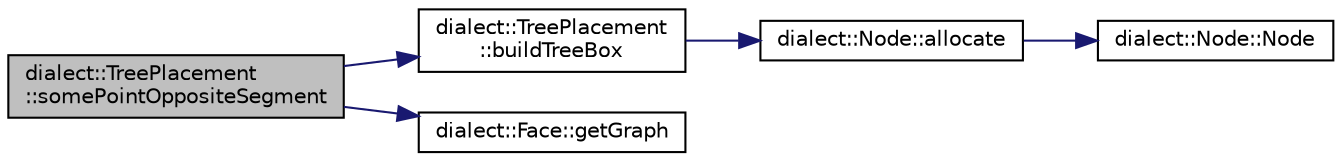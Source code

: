 digraph "dialect::TreePlacement::somePointOppositeSegment"
{
  edge [fontname="Helvetica",fontsize="10",labelfontname="Helvetica",labelfontsize="10"];
  node [fontname="Helvetica",fontsize="10",shape=record];
  rankdir="LR";
  Node27 [label="dialect::TreePlacement\l::somePointOppositeSegment",height=0.2,width=0.4,color="black", fillcolor="grey75", style="filled", fontcolor="black"];
  Node27 -> Node28 [color="midnightblue",fontsize="10",style="solid",fontname="Helvetica"];
  Node28 [label="dialect::TreePlacement\l::buildTreeBox",height=0.2,width=0.4,color="black", fillcolor="white", style="filled",URL="$classdialect_1_1TreePlacement.html#a143f5d457c7175d01c889abd83ff38e6",tooltip="Determine the size of the tree minus the root node, and the position relative to the root node..."];
  Node28 -> Node29 [color="midnightblue",fontsize="10",style="solid",fontname="Helvetica"];
  Node29 [label="dialect::Node::allocate",height=0.2,width=0.4,color="black", fillcolor="white", style="filled",URL="$classdialect_1_1Node.html#a933bc8b61c4b40f58c4ebddf1f208a30",tooltip="Factory function, to get a shared pointer to a Node allocated on the heap. We make the constructors p..."];
  Node29 -> Node30 [color="midnightblue",fontsize="10",style="solid",fontname="Helvetica"];
  Node30 [label="dialect::Node::Node",height=0.2,width=0.4,color="black", fillcolor="white", style="filled",URL="$classdialect_1_1Node.html#ad8f6657c4b7c7002a414fb9b1c2744f8",tooltip="Default constructor. "];
  Node27 -> Node31 [color="midnightblue",fontsize="10",style="solid",fontname="Helvetica"];
  Node31 [label="dialect::Face::getGraph",height=0.2,width=0.4,color="black", fillcolor="white", style="filled",URL="$classdialect_1_1Face.html#a6c5504ec8695d1deb441c8ff16901e2d",tooltip="Access the underlying Graph. "];
}
